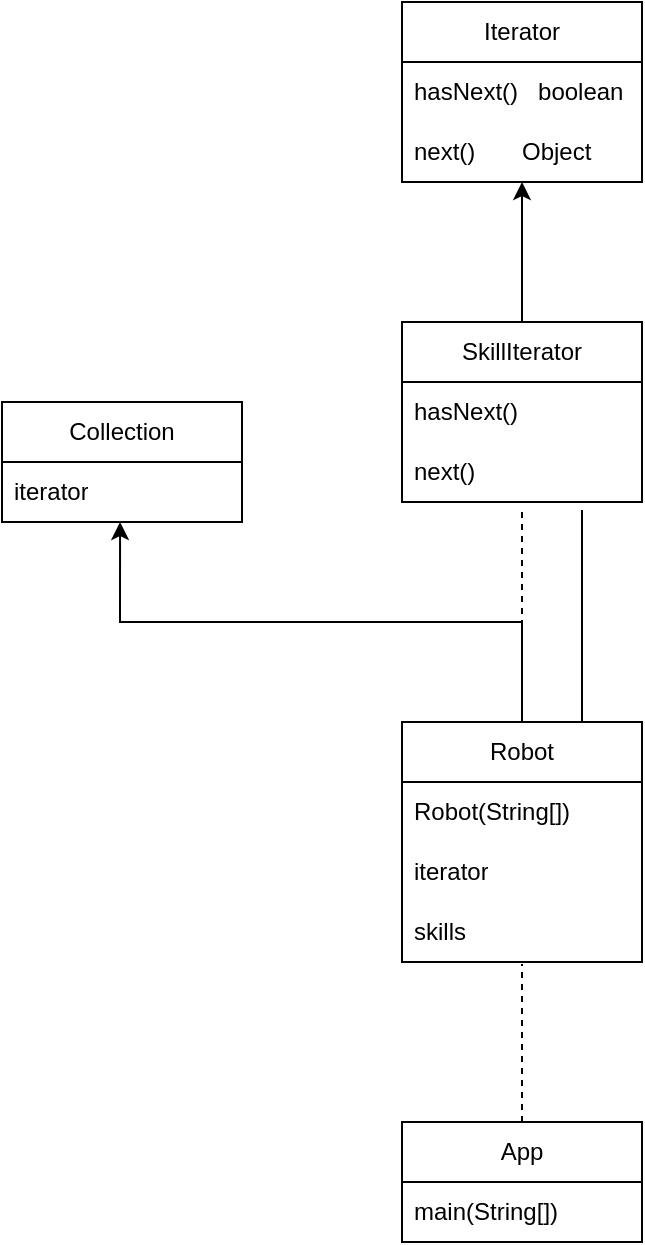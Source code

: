 <mxfile version="20.7.4" type="github">
  <diagram id="96PkccHDqguE01qpzQ7r" name="Страница 1">
    <mxGraphModel dx="1194" dy="762" grid="1" gridSize="10" guides="1" tooltips="1" connect="1" arrows="1" fold="1" page="1" pageScale="1" pageWidth="827" pageHeight="1169" math="0" shadow="0">
      <root>
        <mxCell id="0" />
        <mxCell id="1" parent="0" />
        <mxCell id="G875PQLwsArf8vR4sLIE-1" value="Iterator" style="swimlane;fontStyle=0;childLayout=stackLayout;horizontal=1;startSize=30;horizontalStack=0;resizeParent=1;resizeParentMax=0;resizeLast=0;collapsible=1;marginBottom=0;whiteSpace=wrap;html=1;" vertex="1" parent="1">
          <mxGeometry x="320" y="120" width="120" height="90" as="geometry" />
        </mxCell>
        <mxCell id="G875PQLwsArf8vR4sLIE-2" value="hasNext()&amp;nbsp; &amp;nbsp;boolean&amp;nbsp;" style="text;strokeColor=none;fillColor=none;align=left;verticalAlign=middle;spacingLeft=4;spacingRight=4;overflow=hidden;points=[[0,0.5],[1,0.5]];portConstraint=eastwest;rotatable=0;whiteSpace=wrap;html=1;" vertex="1" parent="G875PQLwsArf8vR4sLIE-1">
          <mxGeometry y="30" width="120" height="30" as="geometry" />
        </mxCell>
        <mxCell id="G875PQLwsArf8vR4sLIE-3" value="next()&amp;nbsp; &amp;nbsp; &amp;nbsp; &amp;nbsp;Object" style="text;strokeColor=none;fillColor=none;align=left;verticalAlign=middle;spacingLeft=4;spacingRight=4;overflow=hidden;points=[[0,0.5],[1,0.5]];portConstraint=eastwest;rotatable=0;whiteSpace=wrap;html=1;" vertex="1" parent="G875PQLwsArf8vR4sLIE-1">
          <mxGeometry y="60" width="120" height="30" as="geometry" />
        </mxCell>
        <mxCell id="G875PQLwsArf8vR4sLIE-5" value="Collection" style="swimlane;fontStyle=0;childLayout=stackLayout;horizontal=1;startSize=30;horizontalStack=0;resizeParent=1;resizeParentMax=0;resizeLast=0;collapsible=1;marginBottom=0;whiteSpace=wrap;html=1;" vertex="1" parent="1">
          <mxGeometry x="120" y="320" width="120" height="60" as="geometry" />
        </mxCell>
        <mxCell id="G875PQLwsArf8vR4sLIE-6" value="iterator" style="text;strokeColor=none;fillColor=none;align=left;verticalAlign=middle;spacingLeft=4;spacingRight=4;overflow=hidden;points=[[0,0.5],[1,0.5]];portConstraint=eastwest;rotatable=0;whiteSpace=wrap;html=1;" vertex="1" parent="G875PQLwsArf8vR4sLIE-5">
          <mxGeometry y="30" width="120" height="30" as="geometry" />
        </mxCell>
        <mxCell id="G875PQLwsArf8vR4sLIE-19" style="edgeStyle=orthogonalEdgeStyle;rounded=0;orthogonalLoop=1;jettySize=auto;html=1;exitX=0.5;exitY=0;exitDx=0;exitDy=0;entryX=0.5;entryY=1;entryDx=0;entryDy=0;entryPerimeter=0;" edge="1" parent="1" source="G875PQLwsArf8vR4sLIE-9" target="G875PQLwsArf8vR4sLIE-3">
          <mxGeometry relative="1" as="geometry" />
        </mxCell>
        <mxCell id="G875PQLwsArf8vR4sLIE-9" value="SkillIterator" style="swimlane;fontStyle=0;childLayout=stackLayout;horizontal=1;startSize=30;horizontalStack=0;resizeParent=1;resizeParentMax=0;resizeLast=0;collapsible=1;marginBottom=0;whiteSpace=wrap;html=1;" vertex="1" parent="1">
          <mxGeometry x="320" y="280" width="120" height="90" as="geometry" />
        </mxCell>
        <mxCell id="G875PQLwsArf8vR4sLIE-11" value="hasNext()" style="text;strokeColor=none;fillColor=none;align=left;verticalAlign=middle;spacingLeft=4;spacingRight=4;overflow=hidden;points=[[0,0.5],[1,0.5]];portConstraint=eastwest;rotatable=0;whiteSpace=wrap;html=1;" vertex="1" parent="G875PQLwsArf8vR4sLIE-9">
          <mxGeometry y="30" width="120" height="30" as="geometry" />
        </mxCell>
        <mxCell id="G875PQLwsArf8vR4sLIE-12" value="next()" style="text;strokeColor=none;fillColor=none;align=left;verticalAlign=middle;spacingLeft=4;spacingRight=4;overflow=hidden;points=[[0,0.5],[1,0.5]];portConstraint=eastwest;rotatable=0;whiteSpace=wrap;html=1;" vertex="1" parent="G875PQLwsArf8vR4sLIE-9">
          <mxGeometry y="60" width="120" height="30" as="geometry" />
        </mxCell>
        <mxCell id="G875PQLwsArf8vR4sLIE-20" style="edgeStyle=orthogonalEdgeStyle;rounded=0;orthogonalLoop=1;jettySize=auto;html=1;exitX=0.5;exitY=0;exitDx=0;exitDy=0;entryX=0.492;entryY=1;entryDx=0;entryDy=0;entryPerimeter=0;" edge="1" parent="1" source="G875PQLwsArf8vR4sLIE-13" target="G875PQLwsArf8vR4sLIE-6">
          <mxGeometry relative="1" as="geometry" />
        </mxCell>
        <mxCell id="G875PQLwsArf8vR4sLIE-13" value="Robot" style="swimlane;fontStyle=0;childLayout=stackLayout;horizontal=1;startSize=30;horizontalStack=0;resizeParent=1;resizeParentMax=0;resizeLast=0;collapsible=1;marginBottom=0;whiteSpace=wrap;html=1;" vertex="1" parent="1">
          <mxGeometry x="320" y="480" width="120" height="120" as="geometry" />
        </mxCell>
        <mxCell id="G875PQLwsArf8vR4sLIE-14" value="Robot(String[])" style="text;strokeColor=none;fillColor=none;align=left;verticalAlign=middle;spacingLeft=4;spacingRight=4;overflow=hidden;points=[[0,0.5],[1,0.5]];portConstraint=eastwest;rotatable=0;whiteSpace=wrap;html=1;" vertex="1" parent="G875PQLwsArf8vR4sLIE-13">
          <mxGeometry y="30" width="120" height="30" as="geometry" />
        </mxCell>
        <mxCell id="G875PQLwsArf8vR4sLIE-15" value="iterator" style="text;strokeColor=none;fillColor=none;align=left;verticalAlign=middle;spacingLeft=4;spacingRight=4;overflow=hidden;points=[[0,0.5],[1,0.5]];portConstraint=eastwest;rotatable=0;whiteSpace=wrap;html=1;" vertex="1" parent="G875PQLwsArf8vR4sLIE-13">
          <mxGeometry y="60" width="120" height="30" as="geometry" />
        </mxCell>
        <mxCell id="G875PQLwsArf8vR4sLIE-16" value="skills" style="text;strokeColor=none;fillColor=none;align=left;verticalAlign=middle;spacingLeft=4;spacingRight=4;overflow=hidden;points=[[0,0.5],[1,0.5]];portConstraint=eastwest;rotatable=0;whiteSpace=wrap;html=1;" vertex="1" parent="G875PQLwsArf8vR4sLIE-13">
          <mxGeometry y="90" width="120" height="30" as="geometry" />
        </mxCell>
        <mxCell id="G875PQLwsArf8vR4sLIE-17" value="App" style="swimlane;fontStyle=0;childLayout=stackLayout;horizontal=1;startSize=30;horizontalStack=0;resizeParent=1;resizeParentMax=0;resizeLast=0;collapsible=1;marginBottom=0;whiteSpace=wrap;html=1;" vertex="1" parent="1">
          <mxGeometry x="320" y="680" width="120" height="60" as="geometry" />
        </mxCell>
        <mxCell id="G875PQLwsArf8vR4sLIE-18" value="main(String[])" style="text;strokeColor=none;fillColor=none;align=left;verticalAlign=middle;spacingLeft=4;spacingRight=4;overflow=hidden;points=[[0,0.5],[1,0.5]];portConstraint=eastwest;rotatable=0;whiteSpace=wrap;html=1;" vertex="1" parent="G875PQLwsArf8vR4sLIE-17">
          <mxGeometry y="30" width="120" height="30" as="geometry" />
        </mxCell>
        <mxCell id="G875PQLwsArf8vR4sLIE-21" value="" style="endArrow=none;dashed=1;html=1;rounded=0;exitX=0.5;exitY=0;exitDx=0;exitDy=0;entryX=0.5;entryY=1.033;entryDx=0;entryDy=0;entryPerimeter=0;" edge="1" parent="1" source="G875PQLwsArf8vR4sLIE-17" target="G875PQLwsArf8vR4sLIE-16">
          <mxGeometry width="50" height="50" relative="1" as="geometry">
            <mxPoint x="430" y="420" as="sourcePoint" />
            <mxPoint x="480" y="370" as="targetPoint" />
          </mxGeometry>
        </mxCell>
        <mxCell id="G875PQLwsArf8vR4sLIE-22" value="" style="endArrow=none;dashed=1;html=1;rounded=0;exitX=0.5;exitY=0;exitDx=0;exitDy=0;entryX=0.5;entryY=1.067;entryDx=0;entryDy=0;entryPerimeter=0;" edge="1" parent="1" source="G875PQLwsArf8vR4sLIE-13" target="G875PQLwsArf8vR4sLIE-12">
          <mxGeometry width="50" height="50" relative="1" as="geometry">
            <mxPoint x="390" y="690" as="sourcePoint" />
            <mxPoint x="390" y="610.99" as="targetPoint" />
          </mxGeometry>
        </mxCell>
        <mxCell id="G875PQLwsArf8vR4sLIE-24" value="" style="endArrow=none;html=1;rounded=0;exitX=0.75;exitY=0;exitDx=0;exitDy=0;entryX=0.75;entryY=1.133;entryDx=0;entryDy=0;entryPerimeter=0;" edge="1" parent="1" source="G875PQLwsArf8vR4sLIE-13" target="G875PQLwsArf8vR4sLIE-12">
          <mxGeometry width="50" height="50" relative="1" as="geometry">
            <mxPoint x="430" y="420" as="sourcePoint" />
            <mxPoint x="480" y="370" as="targetPoint" />
          </mxGeometry>
        </mxCell>
      </root>
    </mxGraphModel>
  </diagram>
</mxfile>
